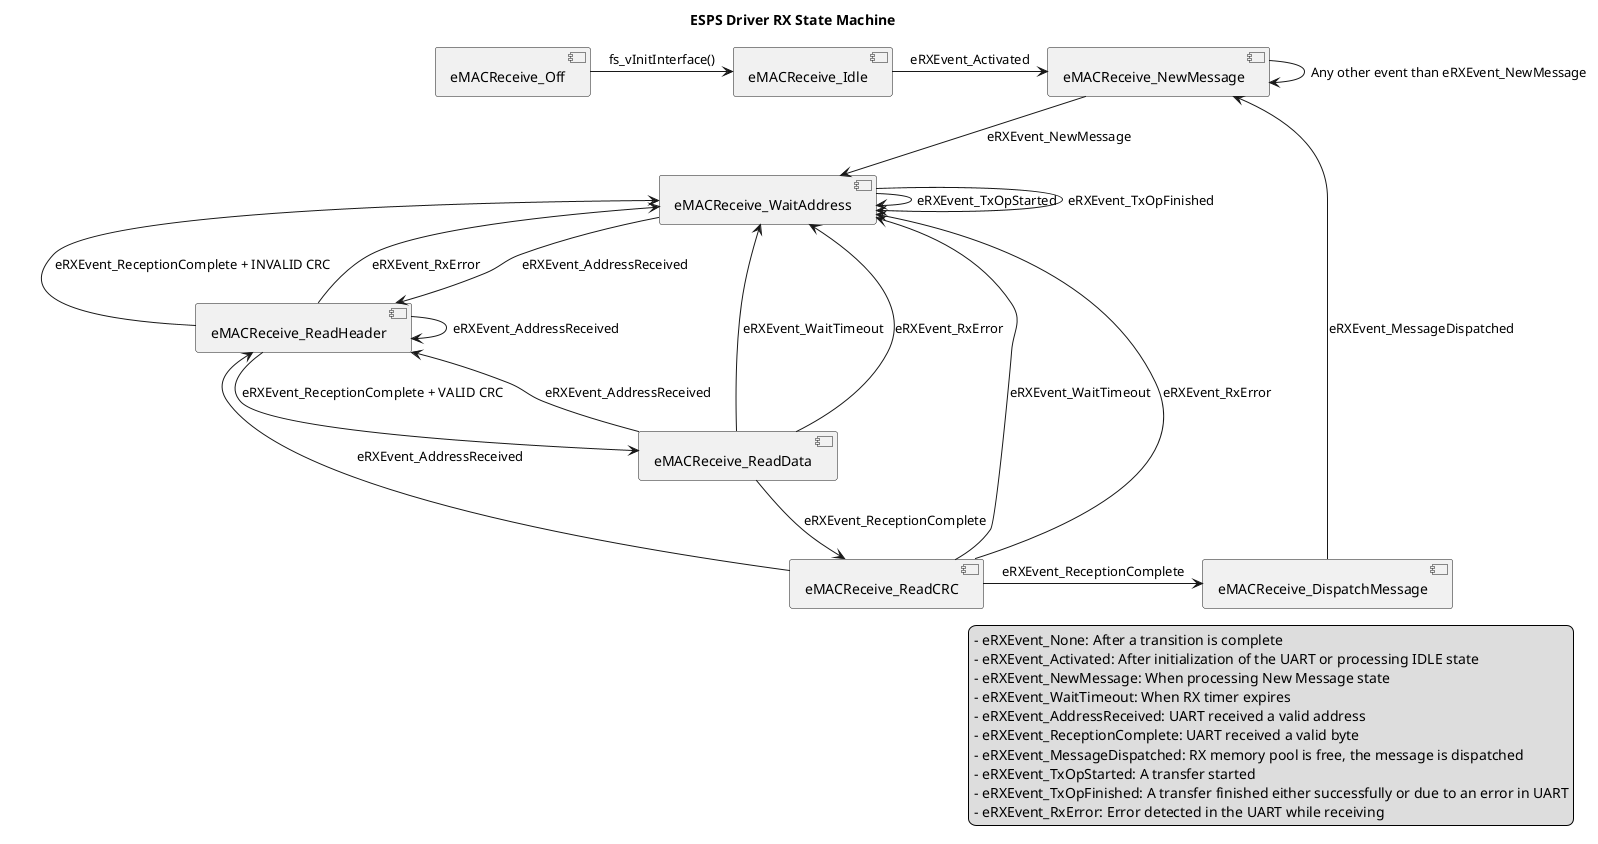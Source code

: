 @startuml

title ESPS Driver RX State Machine

' List of states
[eMACReceive_Off]
[eMACReceive_Idle]
[eMACReceive_NewMessage]
[eMACReceive_WaitAddress]
[eMACReceive_ReadHeader]
[eMACReceive_ReadData]
[eMACReceive_ReadCRC]
[eMACReceive_DispatchMessage]

legend right
- eRXEvent_None: After a transition is complete
- eRXEvent_Activated: After initialization of the UART or processing IDLE state
- eRXEvent_NewMessage: When processing New Message state
- eRXEvent_WaitTimeout: When RX timer expires
- eRXEvent_AddressReceived: UART received a valid address
- eRXEvent_ReceptionComplete: UART received a valid byte
- eRXEvent_MessageDispatched: RX memory pool is free, the message is dispatched
- eRXEvent_TxOpStarted: A transfer started
- eRXEvent_TxOpFinished: A transfer finished either successfully or due to an error in UART
- eRXEvent_RxError: Error detected in the UART while receiving
endlegend

[eMACReceive_Off]           -> [eMACReceive_Idle]          : fs_vInitInterface()

[eMACReceive_Idle]          -> [eMACReceive_NewMessage]    : eRXEvent_Activated

[eMACReceive_NewMessage]    --> [eMACReceive_WaitAddress]   : eRXEvent_NewMessage
[eMACReceive_NewMessage]    --> [eMACReceive_NewMessage]    : Any other event than eRXEvent_NewMessage

[eMACReceive_WaitAddress]   --> [eMACReceive_ReadHeader]    : eRXEvent_AddressReceived
[eMACReceive_WaitAddress]   --> [eMACReceive_WaitAddress]   : eRXEvent_TxOpStarted
[eMACReceive_WaitAddress]   --> [eMACReceive_WaitAddress]   : eRXEvent_TxOpFinished

[eMACReceive_ReadHeader]    -> [eMACReceive_ReadData]      : eRXEvent_ReceptionComplete + VALID CRC
[eMACReceive_ReadHeader]    -> [eMACReceive_WaitAddress]   : eRXEvent_ReceptionComplete + INVALID CRC
[eMACReceive_ReadHeader]    -> [eMACReceive_ReadHeader]    : eRXEvent_AddressReceived
[eMACReceive_ReadHeader]    -> [eMACReceive_WaitAddress]   : eRXEvent_RxError

[eMACReceive_ReadData]      --> [eMACReceive_ReadCRC]       : eRXEvent_ReceptionComplete
[eMACReceive_ReadData]      --> [eMACReceive_WaitAddress]   : eRXEvent_WaitTimeout
[eMACReceive_ReadData]      --> [eMACReceive_ReadHeader]    : eRXEvent_AddressReceived
[eMACReceive_ReadData]      --> [eMACReceive_WaitAddress]   : eRXEvent_RxError

[eMACReceive_ReadCRC]       -> [eMACReceive_DispatchMessage] : eRXEvent_ReceptionComplete
[eMACReceive_ReadCRC]       -> [eMACReceive_WaitAddress]     : eRXEvent_WaitTimeout
[eMACReceive_ReadCRC]       -> [eMACReceive_ReadHeader]      : eRXEvent_AddressReceived
[eMACReceive_ReadCRC]       -> [eMACReceive_WaitAddress]     : eRXEvent_RxError

[eMACReceive_DispatchMessage] --> [eMACReceive_NewMessage]  : eRXEvent_MessageDispatched

@enduml
